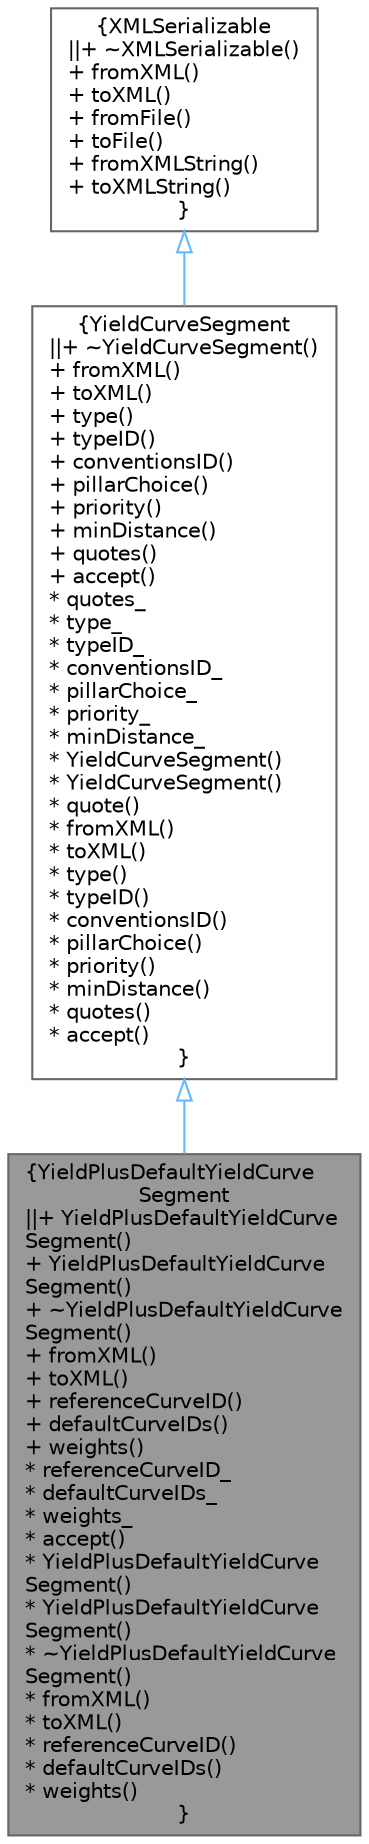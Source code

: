 digraph "YieldPlusDefaultYieldCurveSegment"
{
 // INTERACTIVE_SVG=YES
 // LATEX_PDF_SIZE
  bgcolor="transparent";
  edge [fontname=Helvetica,fontsize=10,labelfontname=Helvetica,labelfontsize=10];
  node [fontname=Helvetica,fontsize=10,shape=box,height=0.2,width=0.4];
  Node1 [label="{YieldPlusDefaultYieldCurve\lSegment\n||+ YieldPlusDefaultYieldCurve\lSegment()\l+ YieldPlusDefaultYieldCurve\lSegment()\l+ ~YieldPlusDefaultYieldCurve\lSegment()\l+ fromXML()\l+ toXML()\l+ referenceCurveID()\l+ defaultCurveIDs()\l+ weights()\l* referenceCurveID_\l* defaultCurveIDs_\l* weights_\l* accept()\l* YieldPlusDefaultYieldCurve\lSegment()\l* YieldPlusDefaultYieldCurve\lSegment()\l* ~YieldPlusDefaultYieldCurve\lSegment()\l* fromXML()\l* toXML()\l* referenceCurveID()\l* defaultCurveIDs()\l* weights()\l}",height=0.2,width=0.4,color="gray40", fillcolor="grey60", style="filled", fontcolor="black",tooltip="Yield plus default curves segment."];
  Node2 -> Node1 [dir="back",color="steelblue1",style="solid",arrowtail="onormal"];
  Node2 [label="{YieldCurveSegment\n||+ ~YieldCurveSegment()\l+ fromXML()\l+ toXML()\l+ type()\l+ typeID()\l+ conventionsID()\l+ pillarChoice()\l+ priority()\l+ minDistance()\l+ quotes()\l+ accept()\l* quotes_\l* type_\l* typeID_\l* conventionsID_\l* pillarChoice_\l* priority_\l* minDistance_\l* YieldCurveSegment()\l* YieldCurveSegment()\l* quote()\l* fromXML()\l* toXML()\l* type()\l* typeID()\l* conventionsID()\l* pillarChoice()\l* priority()\l* minDistance()\l* quotes()\l* accept()\l}",height=0.2,width=0.4,color="gray40", fillcolor="white", style="filled",URL="$classore_1_1data_1_1_yield_curve_segment.html",tooltip="Base class for yield curve segments."];
  Node3 -> Node2 [dir="back",color="steelblue1",style="solid",arrowtail="onormal"];
  Node3 [label="{XMLSerializable\n||+ ~XMLSerializable()\l+ fromXML()\l+ toXML()\l+ fromFile()\l+ toFile()\l+ fromXMLString()\l+ toXMLString()\l}",height=0.2,width=0.4,color="gray40", fillcolor="white", style="filled",URL="$classore_1_1data_1_1_x_m_l_serializable.html",tooltip="Base class for all serializable classes."];
}
